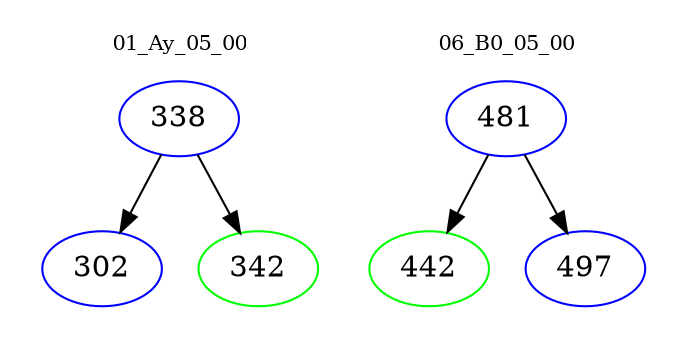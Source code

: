 digraph{
subgraph cluster_0 {
color = white
label = "01_Ay_05_00";
fontsize=10;
T0_338 [label="338", color="blue"]
T0_338 -> T0_302 [color="black"]
T0_302 [label="302", color="blue"]
T0_338 -> T0_342 [color="black"]
T0_342 [label="342", color="green"]
}
subgraph cluster_1 {
color = white
label = "06_B0_05_00";
fontsize=10;
T1_481 [label="481", color="blue"]
T1_481 -> T1_442 [color="black"]
T1_442 [label="442", color="green"]
T1_481 -> T1_497 [color="black"]
T1_497 [label="497", color="blue"]
}
}
